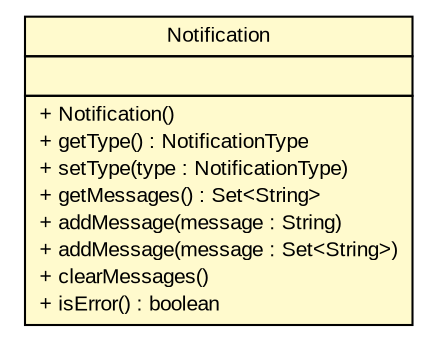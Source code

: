 #!/usr/local/bin/dot
#
# Class diagram 
# Generated by UMLGraph version R5_6-24-gf6e263 (http://www.umlgraph.org/)
#

digraph G {
	edge [fontname="arial",fontsize=10,labelfontname="arial",labelfontsize=10];
	node [fontname="arial",fontsize=10,shape=plaintext];
	nodesep=0.25;
	ranksep=0.5;
	// gov.sandia.cf.model.Notification
	c245184 [label=<<table title="gov.sandia.cf.model.Notification" border="0" cellborder="1" cellspacing="0" cellpadding="2" port="p" bgcolor="lemonChiffon" href="./Notification.html">
		<tr><td><table border="0" cellspacing="0" cellpadding="1">
<tr><td align="center" balign="center"> Notification </td></tr>
		</table></td></tr>
		<tr><td><table border="0" cellspacing="0" cellpadding="1">
<tr><td align="left" balign="left">  </td></tr>
		</table></td></tr>
		<tr><td><table border="0" cellspacing="0" cellpadding="1">
<tr><td align="left" balign="left"> + Notification() </td></tr>
<tr><td align="left" balign="left"> + getType() : NotificationType </td></tr>
<tr><td align="left" balign="left"> + setType(type : NotificationType) </td></tr>
<tr><td align="left" balign="left"> + getMessages() : Set&lt;String&gt; </td></tr>
<tr><td align="left" balign="left"> + addMessage(message : String) </td></tr>
<tr><td align="left" balign="left"> + addMessage(message : Set&lt;String&gt;) </td></tr>
<tr><td align="left" balign="left"> + clearMessages() </td></tr>
<tr><td align="left" balign="left"> + isError() : boolean </td></tr>
		</table></td></tr>
		</table>>, URL="./Notification.html", fontname="arial", fontcolor="black", fontsize=10.0];
}

